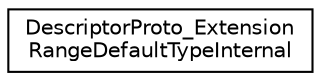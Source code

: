 digraph "类继承关系图"
{
 // LATEX_PDF_SIZE
  edge [fontname="Helvetica",fontsize="10",labelfontname="Helvetica",labelfontsize="10"];
  node [fontname="Helvetica",fontsize="10",shape=record];
  rankdir="LR";
  Node0 [label="DescriptorProto_Extension\lRangeDefaultTypeInternal",height=0.2,width=0.4,color="black", fillcolor="white", style="filled",URL="$structDescriptorProto__ExtensionRangeDefaultTypeInternal.html",tooltip=" "];
}
